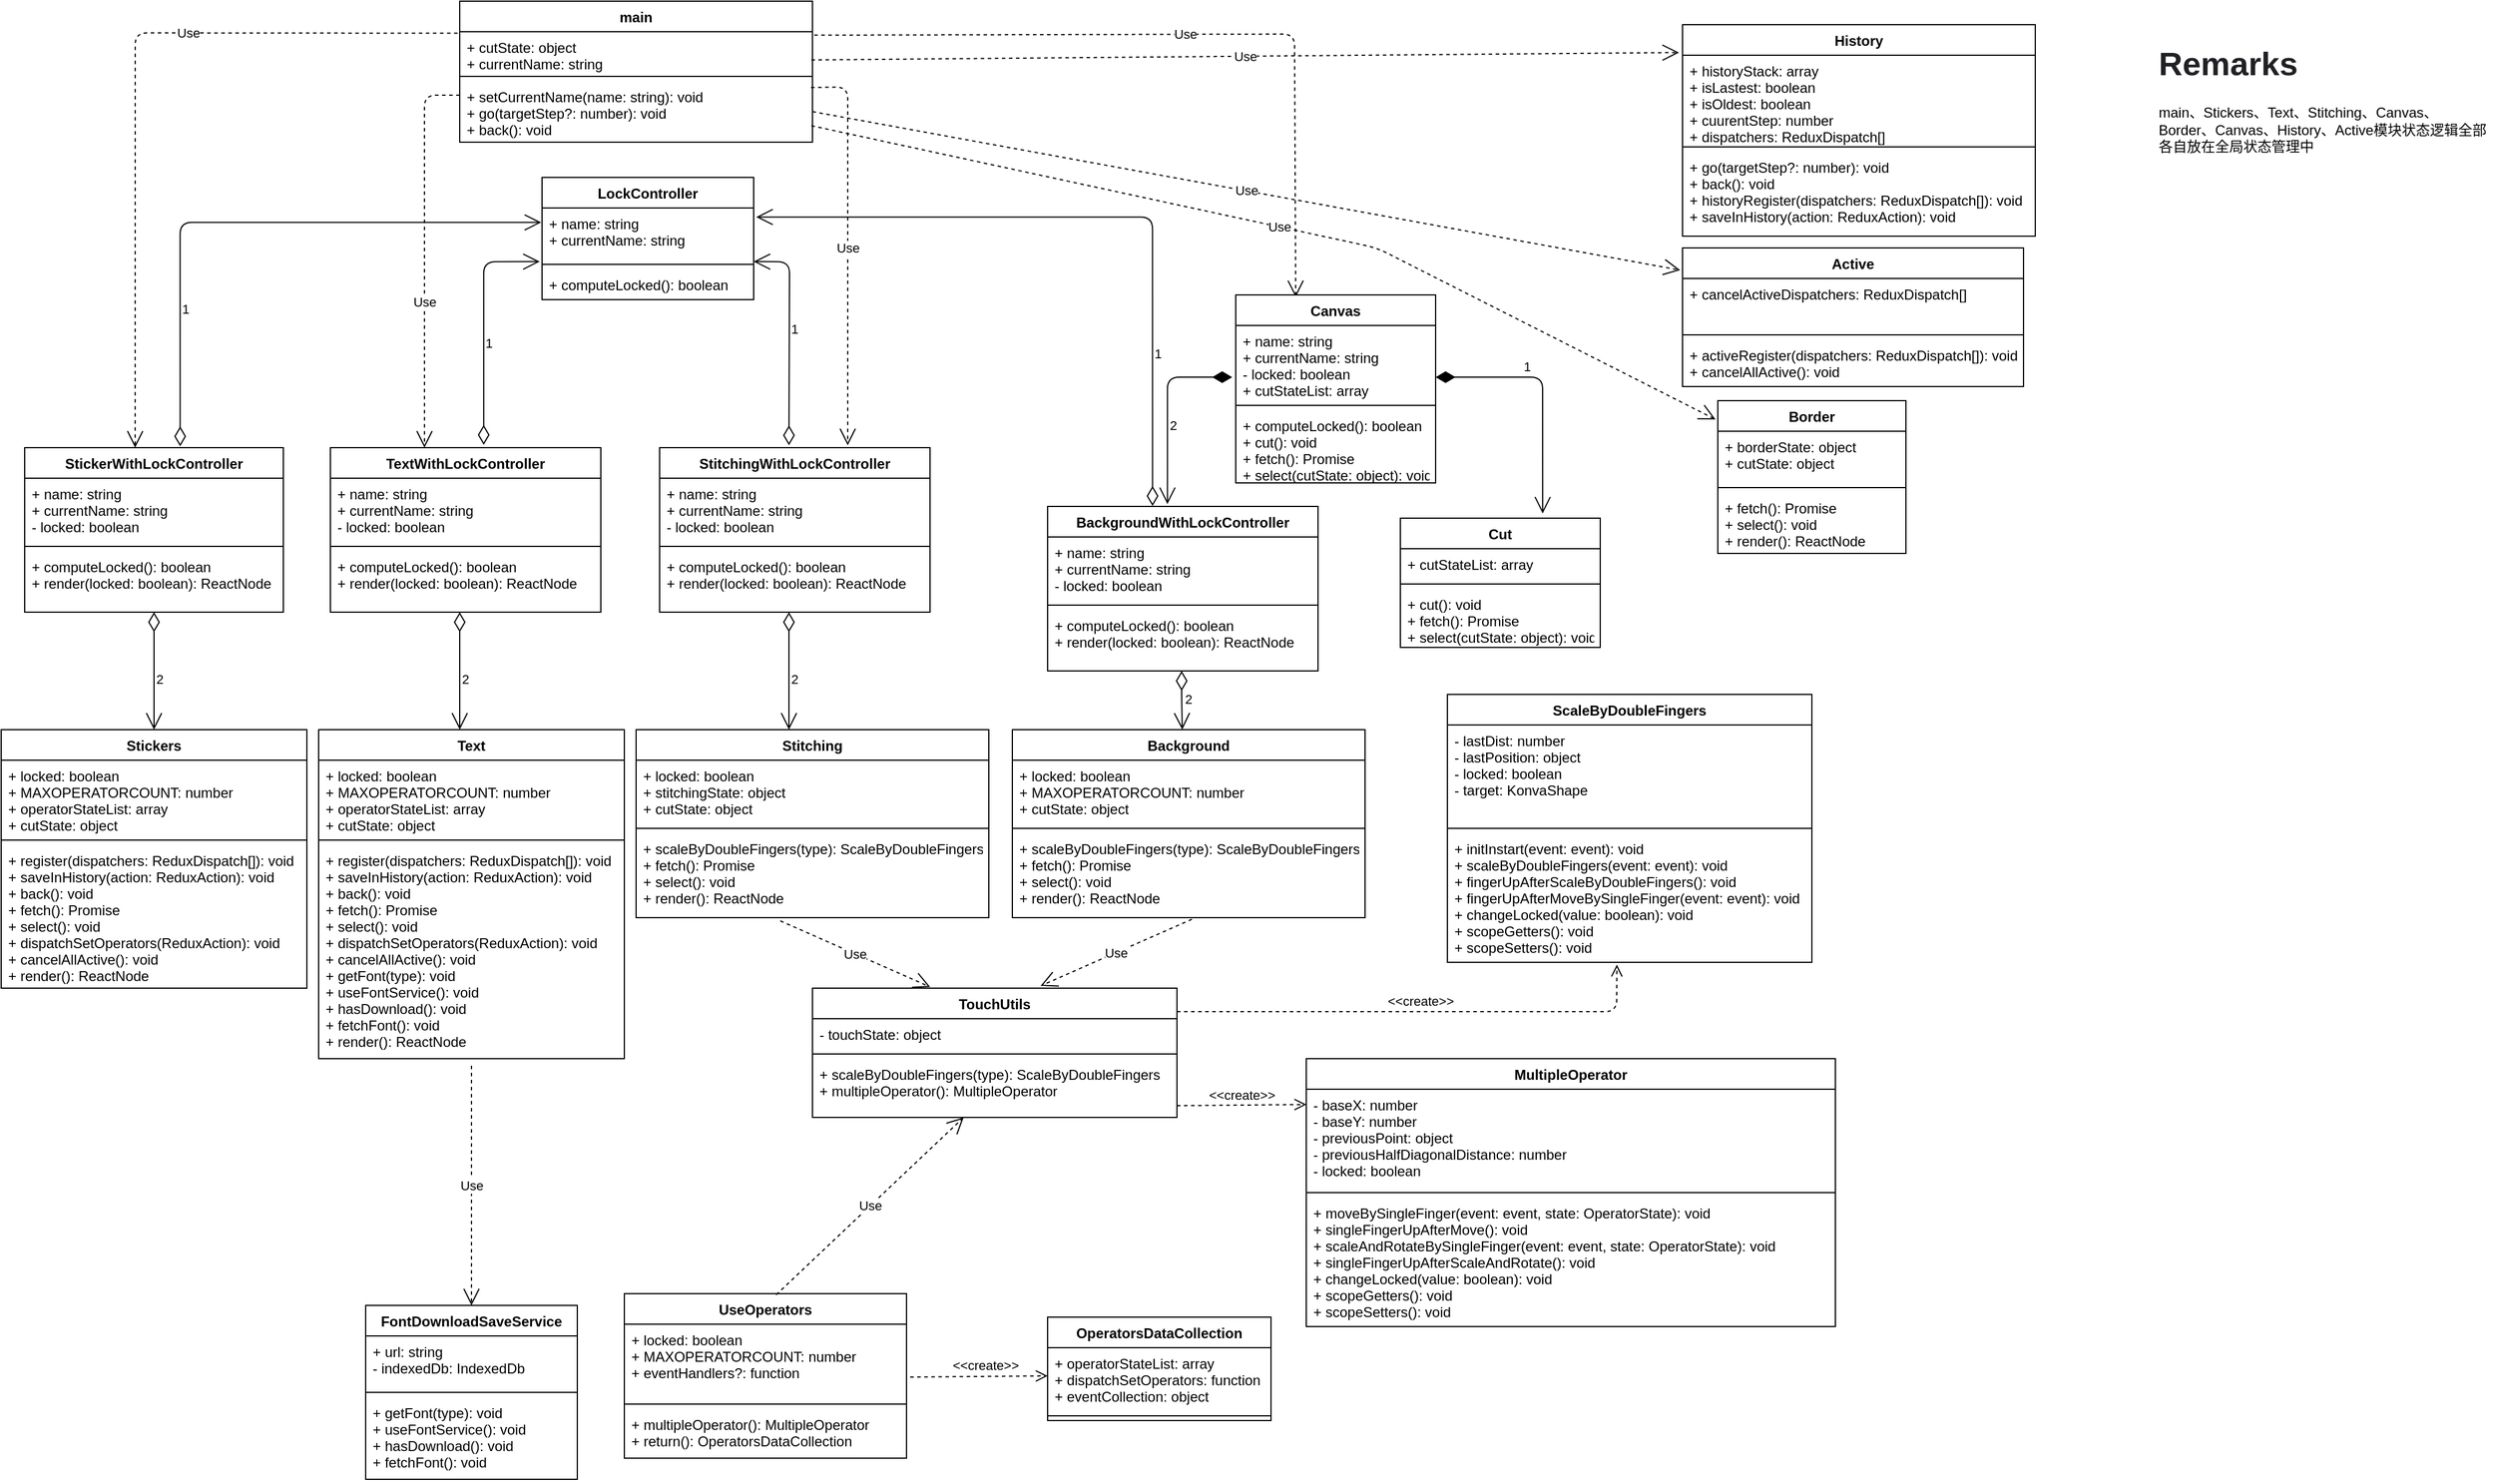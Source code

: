 <mxfile version="14.1.9" type="github">
  <diagram id="Kc0hXbTr7_shb67GCq1H" name="Page-1">
    <mxGraphModel dx="946" dy="550" grid="1" gridSize="10" guides="1" tooltips="1" connect="1" arrows="1" fold="1" page="1" pageScale="1" pageWidth="2336" pageHeight="1654" math="0" shadow="0">
      <root>
        <mxCell id="0" />
        <mxCell id="1" parent="0" />
        <mxCell id="XJynNoSZ5Bt4vOOcnk1o-1" value="main" style="swimlane;fontStyle=1;align=center;verticalAlign=top;childLayout=stackLayout;horizontal=1;startSize=26;horizontalStack=0;resizeParent=1;resizeParentMax=0;resizeLast=0;collapsible=1;marginBottom=0;" parent="1" vertex="1">
          <mxGeometry x="470" y="10" width="300" height="120" as="geometry" />
        </mxCell>
        <mxCell id="XJynNoSZ5Bt4vOOcnk1o-2" value="+ cutState: object&#xa;+ currentName: string" style="text;strokeColor=none;fillColor=none;align=left;verticalAlign=top;spacingLeft=4;spacingRight=4;overflow=hidden;rotatable=0;points=[[0,0.5],[1,0.5]];portConstraint=eastwest;" parent="XJynNoSZ5Bt4vOOcnk1o-1" vertex="1">
          <mxGeometry y="26" width="300" height="34" as="geometry" />
        </mxCell>
        <mxCell id="XJynNoSZ5Bt4vOOcnk1o-3" value="" style="line;strokeWidth=1;fillColor=none;align=left;verticalAlign=middle;spacingTop=-1;spacingLeft=3;spacingRight=3;rotatable=0;labelPosition=right;points=[];portConstraint=eastwest;" parent="XJynNoSZ5Bt4vOOcnk1o-1" vertex="1">
          <mxGeometry y="60" width="300" height="8" as="geometry" />
        </mxCell>
        <mxCell id="XJynNoSZ5Bt4vOOcnk1o-4" value="+ setCurrentName(name: string): void&#xa;+ go(targetStep?: number): void&#xa;+ back(): void" style="text;strokeColor=none;fillColor=none;align=left;verticalAlign=top;spacingLeft=4;spacingRight=4;overflow=hidden;rotatable=0;points=[[0,0.5],[1,0.5]];portConstraint=eastwest;" parent="XJynNoSZ5Bt4vOOcnk1o-1" vertex="1">
          <mxGeometry y="68" width="300" height="52" as="geometry" />
        </mxCell>
        <mxCell id="XJynNoSZ5Bt4vOOcnk1o-5" value="Use" style="endArrow=open;endSize=12;dashed=1;html=1;exitX=-0.006;exitY=0.038;exitDx=0;exitDy=0;exitPerimeter=0;entryX=0.427;entryY=0;entryDx=0;entryDy=0;entryPerimeter=0;" parent="1" source="XJynNoSZ5Bt4vOOcnk1o-2" target="XJynNoSZ5Bt4vOOcnk1o-6" edge="1">
          <mxGeometry x="-0.27" width="160" relative="1" as="geometry">
            <mxPoint x="560" y="426" as="sourcePoint" />
            <mxPoint x="220" y="388" as="targetPoint" />
            <Array as="points">
              <mxPoint x="194" y="37" />
            </Array>
            <mxPoint as="offset" />
          </mxGeometry>
        </mxCell>
        <mxCell id="XJynNoSZ5Bt4vOOcnk1o-6" value="StickerWithLockController" style="swimlane;fontStyle=1;align=center;verticalAlign=top;childLayout=stackLayout;horizontal=1;startSize=26;horizontalStack=0;resizeParent=1;resizeParentMax=0;resizeLast=0;collapsible=1;marginBottom=0;" parent="1" vertex="1">
          <mxGeometry x="100" y="390" width="220" height="140" as="geometry" />
        </mxCell>
        <mxCell id="XJynNoSZ5Bt4vOOcnk1o-7" value="+ name: string&#xa;+ currentName: string&#xa;- locked: boolean" style="text;strokeColor=none;fillColor=none;align=left;verticalAlign=top;spacingLeft=4;spacingRight=4;overflow=hidden;rotatable=0;points=[[0,0.5],[1,0.5]];portConstraint=eastwest;" parent="XJynNoSZ5Bt4vOOcnk1o-6" vertex="1">
          <mxGeometry y="26" width="220" height="54" as="geometry" />
        </mxCell>
        <mxCell id="XJynNoSZ5Bt4vOOcnk1o-8" value="" style="line;strokeWidth=1;fillColor=none;align=left;verticalAlign=middle;spacingTop=-1;spacingLeft=3;spacingRight=3;rotatable=0;labelPosition=right;points=[];portConstraint=eastwest;" parent="XJynNoSZ5Bt4vOOcnk1o-6" vertex="1">
          <mxGeometry y="80" width="220" height="8" as="geometry" />
        </mxCell>
        <mxCell id="XJynNoSZ5Bt4vOOcnk1o-9" value="+ computeLocked(): boolean&#xa;+ render(locked: boolean): ReactNode" style="text;strokeColor=none;fillColor=none;align=left;verticalAlign=top;spacingLeft=4;spacingRight=4;overflow=hidden;rotatable=0;points=[[0,0.5],[1,0.5]];portConstraint=eastwest;" parent="XJynNoSZ5Bt4vOOcnk1o-6" vertex="1">
          <mxGeometry y="88" width="220" height="52" as="geometry" />
        </mxCell>
        <mxCell id="XJynNoSZ5Bt4vOOcnk1o-10" value="LockController" style="swimlane;fontStyle=1;align=center;verticalAlign=top;childLayout=stackLayout;horizontal=1;startSize=26;horizontalStack=0;resizeParent=1;resizeParentMax=0;resizeLast=0;collapsible=1;marginBottom=0;" parent="1" vertex="1">
          <mxGeometry x="540" y="160" width="180" height="104" as="geometry" />
        </mxCell>
        <mxCell id="XJynNoSZ5Bt4vOOcnk1o-11" value="+ name: string&#xa;+ currentName: string" style="text;strokeColor=none;fillColor=none;align=left;verticalAlign=top;spacingLeft=4;spacingRight=4;overflow=hidden;rotatable=0;points=[[0,0.5],[1,0.5]];portConstraint=eastwest;" parent="XJynNoSZ5Bt4vOOcnk1o-10" vertex="1">
          <mxGeometry y="26" width="180" height="44" as="geometry" />
        </mxCell>
        <mxCell id="XJynNoSZ5Bt4vOOcnk1o-12" value="" style="line;strokeWidth=1;fillColor=none;align=left;verticalAlign=middle;spacingTop=-1;spacingLeft=3;spacingRight=3;rotatable=0;labelPosition=right;points=[];portConstraint=eastwest;" parent="XJynNoSZ5Bt4vOOcnk1o-10" vertex="1">
          <mxGeometry y="70" width="180" height="8" as="geometry" />
        </mxCell>
        <mxCell id="XJynNoSZ5Bt4vOOcnk1o-13" value="+ computeLocked(): boolean" style="text;strokeColor=none;fillColor=none;align=left;verticalAlign=top;spacingLeft=4;spacingRight=4;overflow=hidden;rotatable=0;points=[[0,0.5],[1,0.5]];portConstraint=eastwest;" parent="XJynNoSZ5Bt4vOOcnk1o-10" vertex="1">
          <mxGeometry y="78" width="180" height="26" as="geometry" />
        </mxCell>
        <mxCell id="XJynNoSZ5Bt4vOOcnk1o-14" value="TextWithLockController" style="swimlane;fontStyle=1;align=center;verticalAlign=top;childLayout=stackLayout;horizontal=1;startSize=26;horizontalStack=0;resizeParent=1;resizeParentMax=0;resizeLast=0;collapsible=1;marginBottom=0;" parent="1" vertex="1">
          <mxGeometry x="360" y="390" width="230" height="140" as="geometry" />
        </mxCell>
        <mxCell id="XJynNoSZ5Bt4vOOcnk1o-15" value="+ name: string&#xa;+ currentName: string&#xa;- locked: boolean" style="text;strokeColor=none;fillColor=none;align=left;verticalAlign=top;spacingLeft=4;spacingRight=4;overflow=hidden;rotatable=0;points=[[0,0.5],[1,0.5]];portConstraint=eastwest;" parent="XJynNoSZ5Bt4vOOcnk1o-14" vertex="1">
          <mxGeometry y="26" width="230" height="54" as="geometry" />
        </mxCell>
        <mxCell id="XJynNoSZ5Bt4vOOcnk1o-16" value="" style="line;strokeWidth=1;fillColor=none;align=left;verticalAlign=middle;spacingTop=-1;spacingLeft=3;spacingRight=3;rotatable=0;labelPosition=right;points=[];portConstraint=eastwest;" parent="XJynNoSZ5Bt4vOOcnk1o-14" vertex="1">
          <mxGeometry y="80" width="230" height="8" as="geometry" />
        </mxCell>
        <mxCell id="XJynNoSZ5Bt4vOOcnk1o-17" value="+ computeLocked(): boolean&#xa;+ render(locked: boolean): ReactNode" style="text;strokeColor=none;fillColor=none;align=left;verticalAlign=top;spacingLeft=4;spacingRight=4;overflow=hidden;rotatable=0;points=[[0,0.5],[1,0.5]];portConstraint=eastwest;" parent="XJynNoSZ5Bt4vOOcnk1o-14" vertex="1">
          <mxGeometry y="88" width="230" height="52" as="geometry" />
        </mxCell>
        <mxCell id="XJynNoSZ5Bt4vOOcnk1o-18" value="Use" style="endArrow=open;endSize=12;dashed=1;html=1;entryX=0.348;entryY=0;entryDx=0;entryDy=0;entryPerimeter=0;" parent="1" target="XJynNoSZ5Bt4vOOcnk1o-14" edge="1">
          <mxGeometry x="0.249" width="160" relative="1" as="geometry">
            <mxPoint x="470" y="90" as="sourcePoint" />
            <mxPoint x="640" y="280" as="targetPoint" />
            <Array as="points">
              <mxPoint x="440" y="90" />
            </Array>
            <mxPoint as="offset" />
          </mxGeometry>
        </mxCell>
        <mxCell id="XJynNoSZ5Bt4vOOcnk1o-19" value="StitchingWithLockController" style="swimlane;fontStyle=1;align=center;verticalAlign=top;childLayout=stackLayout;horizontal=1;startSize=26;horizontalStack=0;resizeParent=1;resizeParentMax=0;resizeLast=0;collapsible=1;marginBottom=0;" parent="1" vertex="1">
          <mxGeometry x="640" y="390" width="230" height="140" as="geometry" />
        </mxCell>
        <mxCell id="XJynNoSZ5Bt4vOOcnk1o-20" value="+ name: string&#xa;+ currentName: string&#xa;- locked: boolean" style="text;strokeColor=none;fillColor=none;align=left;verticalAlign=top;spacingLeft=4;spacingRight=4;overflow=hidden;rotatable=0;points=[[0,0.5],[1,0.5]];portConstraint=eastwest;" parent="XJynNoSZ5Bt4vOOcnk1o-19" vertex="1">
          <mxGeometry y="26" width="230" height="54" as="geometry" />
        </mxCell>
        <mxCell id="XJynNoSZ5Bt4vOOcnk1o-21" value="" style="line;strokeWidth=1;fillColor=none;align=left;verticalAlign=middle;spacingTop=-1;spacingLeft=3;spacingRight=3;rotatable=0;labelPosition=right;points=[];portConstraint=eastwest;" parent="XJynNoSZ5Bt4vOOcnk1o-19" vertex="1">
          <mxGeometry y="80" width="230" height="8" as="geometry" />
        </mxCell>
        <mxCell id="XJynNoSZ5Bt4vOOcnk1o-22" value="+ computeLocked(): boolean&#xa;+ render(locked: boolean): ReactNode" style="text;strokeColor=none;fillColor=none;align=left;verticalAlign=top;spacingLeft=4;spacingRight=4;overflow=hidden;rotatable=0;points=[[0,0.5],[1,0.5]];portConstraint=eastwest;" parent="XJynNoSZ5Bt4vOOcnk1o-19" vertex="1">
          <mxGeometry y="88" width="230" height="52" as="geometry" />
        </mxCell>
        <mxCell id="XJynNoSZ5Bt4vOOcnk1o-23" value="BackgroundWithLockController" style="swimlane;fontStyle=1;align=center;verticalAlign=top;childLayout=stackLayout;horizontal=1;startSize=26;horizontalStack=0;resizeParent=1;resizeParentMax=0;resizeLast=0;collapsible=1;marginBottom=0;" parent="1" vertex="1">
          <mxGeometry x="970" y="440" width="230" height="140" as="geometry" />
        </mxCell>
        <mxCell id="XJynNoSZ5Bt4vOOcnk1o-24" value="+ name: string&#xa;+ currentName: string&#xa;- locked: boolean" style="text;strokeColor=none;fillColor=none;align=left;verticalAlign=top;spacingLeft=4;spacingRight=4;overflow=hidden;rotatable=0;points=[[0,0.5],[1,0.5]];portConstraint=eastwest;" parent="XJynNoSZ5Bt4vOOcnk1o-23" vertex="1">
          <mxGeometry y="26" width="230" height="54" as="geometry" />
        </mxCell>
        <mxCell id="XJynNoSZ5Bt4vOOcnk1o-25" value="" style="line;strokeWidth=1;fillColor=none;align=left;verticalAlign=middle;spacingTop=-1;spacingLeft=3;spacingRight=3;rotatable=0;labelPosition=right;points=[];portConstraint=eastwest;" parent="XJynNoSZ5Bt4vOOcnk1o-23" vertex="1">
          <mxGeometry y="80" width="230" height="8" as="geometry" />
        </mxCell>
        <mxCell id="XJynNoSZ5Bt4vOOcnk1o-26" value="+ computeLocked(): boolean&#xa;+ render(locked: boolean): ReactNode" style="text;strokeColor=none;fillColor=none;align=left;verticalAlign=top;spacingLeft=4;spacingRight=4;overflow=hidden;rotatable=0;points=[[0,0.5],[1,0.5]];portConstraint=eastwest;" parent="XJynNoSZ5Bt4vOOcnk1o-23" vertex="1">
          <mxGeometry y="88" width="230" height="52" as="geometry" />
        </mxCell>
        <mxCell id="XJynNoSZ5Bt4vOOcnk1o-27" value="Use" style="endArrow=open;endSize=12;dashed=1;html=1;exitX=0.996;exitY=0.105;exitDx=0;exitDy=0;exitPerimeter=0;" parent="1" source="XJynNoSZ5Bt4vOOcnk1o-4" edge="1">
          <mxGeometry width="160" relative="1" as="geometry">
            <mxPoint x="690" y="330" as="sourcePoint" />
            <mxPoint x="800" y="388" as="targetPoint" />
            <Array as="points">
              <mxPoint x="800" y="83" />
            </Array>
          </mxGeometry>
        </mxCell>
        <mxCell id="XJynNoSZ5Bt4vOOcnk1o-28" value="Use" style="endArrow=open;endSize=12;dashed=1;html=1;entryX=0.3;entryY=0.012;entryDx=0;entryDy=0;exitX=1.005;exitY=0.086;exitDx=0;exitDy=0;exitPerimeter=0;entryPerimeter=0;" parent="1" source="XJynNoSZ5Bt4vOOcnk1o-2" target="_DWbDDvkLuhioSHHErPw-2" edge="1">
          <mxGeometry width="160" relative="1" as="geometry">
            <mxPoint x="770" y="280" as="sourcePoint" />
            <mxPoint x="930" y="280" as="targetPoint" />
            <Array as="points">
              <mxPoint x="1180" y="38" />
            </Array>
          </mxGeometry>
        </mxCell>
        <mxCell id="XJynNoSZ5Bt4vOOcnk1o-29" value="Stickers" style="swimlane;fontStyle=1;align=center;verticalAlign=top;childLayout=stackLayout;horizontal=1;startSize=26;horizontalStack=0;resizeParent=1;resizeParentMax=0;resizeLast=0;collapsible=1;marginBottom=0;" parent="1" vertex="1">
          <mxGeometry x="80" y="630" width="260" height="220" as="geometry" />
        </mxCell>
        <mxCell id="XJynNoSZ5Bt4vOOcnk1o-30" value="+ locked: boolean&#xa;+ MAXOPERATORCOUNT: number&#xa;+ operatorStateList: array&#xa;+ cutState: object" style="text;strokeColor=none;fillColor=none;align=left;verticalAlign=top;spacingLeft=4;spacingRight=4;overflow=hidden;rotatable=0;points=[[0,0.5],[1,0.5]];portConstraint=eastwest;" parent="XJynNoSZ5Bt4vOOcnk1o-29" vertex="1">
          <mxGeometry y="26" width="260" height="64" as="geometry" />
        </mxCell>
        <mxCell id="XJynNoSZ5Bt4vOOcnk1o-31" value="" style="line;strokeWidth=1;fillColor=none;align=left;verticalAlign=middle;spacingTop=-1;spacingLeft=3;spacingRight=3;rotatable=0;labelPosition=right;points=[];portConstraint=eastwest;" parent="XJynNoSZ5Bt4vOOcnk1o-29" vertex="1">
          <mxGeometry y="90" width="260" height="8" as="geometry" />
        </mxCell>
        <mxCell id="XJynNoSZ5Bt4vOOcnk1o-32" value="+ register(dispatchers: ReduxDispatch[]): void&#xa;+ saveInHistory(action: ReduxAction): void &#xa;+ back(): void&#xa;+ fetch(): Promise&#xa;+ select(): void&#xa;+ dispatchSetOperators(ReduxAction): void&#xa;+ cancelAllActive(): void&#xa;+ render(): ReactNode" style="text;strokeColor=none;fillColor=none;align=left;verticalAlign=top;spacingLeft=4;spacingRight=4;overflow=hidden;rotatable=0;points=[[0,0.5],[1,0.5]];portConstraint=eastwest;" parent="XJynNoSZ5Bt4vOOcnk1o-29" vertex="1">
          <mxGeometry y="98" width="260" height="122" as="geometry" />
        </mxCell>
        <mxCell id="XJynNoSZ5Bt4vOOcnk1o-33" value="Text" style="swimlane;fontStyle=1;align=center;verticalAlign=top;childLayout=stackLayout;horizontal=1;startSize=26;horizontalStack=0;resizeParent=1;resizeParentMax=0;resizeLast=0;collapsible=1;marginBottom=0;" parent="1" vertex="1">
          <mxGeometry x="350" y="630" width="260" height="280" as="geometry" />
        </mxCell>
        <mxCell id="XJynNoSZ5Bt4vOOcnk1o-34" value="+ locked: boolean&#xa;+ MAXOPERATORCOUNT: number&#xa;+ operatorStateList: array&#xa;+ cutState: object" style="text;strokeColor=none;fillColor=none;align=left;verticalAlign=top;spacingLeft=4;spacingRight=4;overflow=hidden;rotatable=0;points=[[0,0.5],[1,0.5]];portConstraint=eastwest;" parent="XJynNoSZ5Bt4vOOcnk1o-33" vertex="1">
          <mxGeometry y="26" width="260" height="64" as="geometry" />
        </mxCell>
        <mxCell id="XJynNoSZ5Bt4vOOcnk1o-35" value="" style="line;strokeWidth=1;fillColor=none;align=left;verticalAlign=middle;spacingTop=-1;spacingLeft=3;spacingRight=3;rotatable=0;labelPosition=right;points=[];portConstraint=eastwest;" parent="XJynNoSZ5Bt4vOOcnk1o-33" vertex="1">
          <mxGeometry y="90" width="260" height="8" as="geometry" />
        </mxCell>
        <mxCell id="XJynNoSZ5Bt4vOOcnk1o-36" value="+ register(dispatchers: ReduxDispatch[]): void&#xa;+ saveInHistory(action: ReduxAction): void&#xa;+ back(): void&#xa;+ fetch(): Promise&#xa;+ select(): void&#xa;+ dispatchSetOperators(ReduxAction): void&#xa;+ cancelAllActive(): void&#xa;+ getFont(type): void&#xa;+ useFontService(): void&#xa;+ hasDownload(): void&#xa;+ fetchFont(): void&#xa;+ render(): ReactNode" style="text;strokeColor=none;fillColor=none;align=left;verticalAlign=top;spacingLeft=4;spacingRight=4;overflow=hidden;rotatable=0;points=[[0,0.5],[1,0.5]];portConstraint=eastwest;" parent="XJynNoSZ5Bt4vOOcnk1o-33" vertex="1">
          <mxGeometry y="98" width="260" height="182" as="geometry" />
        </mxCell>
        <mxCell id="XJynNoSZ5Bt4vOOcnk1o-37" value="Stitching" style="swimlane;fontStyle=1;align=center;verticalAlign=top;childLayout=stackLayout;horizontal=1;startSize=26;horizontalStack=0;resizeParent=1;resizeParentMax=0;resizeLast=0;collapsible=1;marginBottom=0;" parent="1" vertex="1">
          <mxGeometry x="620" y="630" width="300" height="160" as="geometry" />
        </mxCell>
        <mxCell id="XJynNoSZ5Bt4vOOcnk1o-38" value="+ locked: boolean&#xa;+ stitchingState: object &#xa;+ cutState: object" style="text;strokeColor=none;fillColor=none;align=left;verticalAlign=top;spacingLeft=4;spacingRight=4;overflow=hidden;rotatable=0;points=[[0,0.5],[1,0.5]];portConstraint=eastwest;" parent="XJynNoSZ5Bt4vOOcnk1o-37" vertex="1">
          <mxGeometry y="26" width="300" height="54" as="geometry" />
        </mxCell>
        <mxCell id="XJynNoSZ5Bt4vOOcnk1o-39" value="" style="line;strokeWidth=1;fillColor=none;align=left;verticalAlign=middle;spacingTop=-1;spacingLeft=3;spacingRight=3;rotatable=0;labelPosition=right;points=[];portConstraint=eastwest;" parent="XJynNoSZ5Bt4vOOcnk1o-37" vertex="1">
          <mxGeometry y="80" width="300" height="8" as="geometry" />
        </mxCell>
        <mxCell id="XJynNoSZ5Bt4vOOcnk1o-40" value="+ scaleByDoubleFingers(type): ScaleByDoubleFingers&#xa;+ fetch(): Promise&#xa;+ select(): void&#xa;+ render(): ReactNode" style="text;strokeColor=none;fillColor=none;align=left;verticalAlign=top;spacingLeft=4;spacingRight=4;overflow=hidden;rotatable=0;points=[[0,0.5],[1,0.5]];portConstraint=eastwest;" parent="XJynNoSZ5Bt4vOOcnk1o-37" vertex="1">
          <mxGeometry y="88" width="300" height="72" as="geometry" />
        </mxCell>
        <mxCell id="XJynNoSZ5Bt4vOOcnk1o-41" value="Background" style="swimlane;fontStyle=1;align=center;verticalAlign=top;childLayout=stackLayout;horizontal=1;startSize=26;horizontalStack=0;resizeParent=1;resizeParentMax=0;resizeLast=0;collapsible=1;marginBottom=0;" parent="1" vertex="1">
          <mxGeometry x="940" y="630" width="300" height="160" as="geometry" />
        </mxCell>
        <mxCell id="XJynNoSZ5Bt4vOOcnk1o-42" value="+ locked: boolean&#xa;+ MAXOPERATORCOUNT: number&#xa;+ cutState: object" style="text;strokeColor=none;fillColor=none;align=left;verticalAlign=top;spacingLeft=4;spacingRight=4;overflow=hidden;rotatable=0;points=[[0,0.5],[1,0.5]];portConstraint=eastwest;" parent="XJynNoSZ5Bt4vOOcnk1o-41" vertex="1">
          <mxGeometry y="26" width="300" height="54" as="geometry" />
        </mxCell>
        <mxCell id="XJynNoSZ5Bt4vOOcnk1o-43" value="" style="line;strokeWidth=1;fillColor=none;align=left;verticalAlign=middle;spacingTop=-1;spacingLeft=3;spacingRight=3;rotatable=0;labelPosition=right;points=[];portConstraint=eastwest;" parent="XJynNoSZ5Bt4vOOcnk1o-41" vertex="1">
          <mxGeometry y="80" width="300" height="8" as="geometry" />
        </mxCell>
        <mxCell id="XJynNoSZ5Bt4vOOcnk1o-44" value="+ scaleByDoubleFingers(type): ScaleByDoubleFingers&#xa;+ fetch(): Promise&#xa;+ select(): void&#xa;+ render(): ReactNode" style="text;strokeColor=none;fillColor=none;align=left;verticalAlign=top;spacingLeft=4;spacingRight=4;overflow=hidden;rotatable=0;points=[[0,0.5],[1,0.5]];portConstraint=eastwest;" parent="XJynNoSZ5Bt4vOOcnk1o-41" vertex="1">
          <mxGeometry y="88" width="300" height="72" as="geometry" />
        </mxCell>
        <mxCell id="XJynNoSZ5Bt4vOOcnk1o-45" value="UseOperators" style="swimlane;fontStyle=1;align=center;verticalAlign=top;childLayout=stackLayout;horizontal=1;startSize=26;horizontalStack=0;resizeParent=1;resizeParentMax=0;resizeLast=0;collapsible=1;marginBottom=0;fontColor=#000000;html=0;" parent="1" vertex="1">
          <mxGeometry x="610" y="1110" width="240" height="140" as="geometry" />
        </mxCell>
        <mxCell id="XJynNoSZ5Bt4vOOcnk1o-46" value="+ locked: boolean&#xa;+ MAXOPERATORCOUNT: number&#xa;+ eventHandlers?: function" style="text;strokeColor=none;fillColor=none;align=left;verticalAlign=top;spacingLeft=4;spacingRight=4;overflow=hidden;rotatable=0;points=[[0,0.5],[1,0.5]];portConstraint=eastwest;" parent="XJynNoSZ5Bt4vOOcnk1o-45" vertex="1">
          <mxGeometry y="26" width="240" height="64" as="geometry" />
        </mxCell>
        <mxCell id="XJynNoSZ5Bt4vOOcnk1o-47" value="" style="line;strokeWidth=1;fillColor=none;align=left;verticalAlign=middle;spacingTop=-1;spacingLeft=3;spacingRight=3;rotatable=0;labelPosition=right;points=[];portConstraint=eastwest;" parent="XJynNoSZ5Bt4vOOcnk1o-45" vertex="1">
          <mxGeometry y="90" width="240" height="8" as="geometry" />
        </mxCell>
        <mxCell id="XJynNoSZ5Bt4vOOcnk1o-48" value="+ multipleOperator(): MultipleOperator&#xa;+ return(): OperatorsDataCollection" style="text;strokeColor=none;fillColor=none;align=left;verticalAlign=top;spacingLeft=4;spacingRight=4;overflow=hidden;rotatable=0;points=[[0,0.5],[1,0.5]];portConstraint=eastwest;" parent="XJynNoSZ5Bt4vOOcnk1o-45" vertex="1">
          <mxGeometry y="98" width="240" height="42" as="geometry" />
        </mxCell>
        <mxCell id="XJynNoSZ5Bt4vOOcnk1o-49" value="1" style="endArrow=open;html=1;endSize=12;startArrow=diamondThin;startSize=14;startFill=0;edgeStyle=orthogonalEdgeStyle;align=left;verticalAlign=bottom;fontColor=#000000;entryX=-0.004;entryY=0.279;entryDx=0;entryDy=0;entryPerimeter=0;exitX=0.601;exitY=-0.008;exitDx=0;exitDy=0;exitPerimeter=0;" parent="1" source="XJynNoSZ5Bt4vOOcnk1o-6" target="XJynNoSZ5Bt4vOOcnk1o-11" edge="1">
          <mxGeometry x="-0.566" relative="1" as="geometry">
            <mxPoint x="260" y="380" as="sourcePoint" />
            <mxPoint x="660" y="440" as="targetPoint" />
            <Array as="points">
              <mxPoint x="232" y="198" />
            </Array>
            <mxPoint as="offset" />
          </mxGeometry>
        </mxCell>
        <mxCell id="XJynNoSZ5Bt4vOOcnk1o-50" value="2" style="endArrow=open;html=1;endSize=12;startArrow=diamondThin;startSize=14;startFill=0;edgeStyle=orthogonalEdgeStyle;align=left;verticalAlign=bottom;fontColor=#000000;exitX=0.5;exitY=1;exitDx=0;exitDy=0;exitPerimeter=0;" parent="1" source="XJynNoSZ5Bt4vOOcnk1o-9" edge="1">
          <mxGeometry x="0.322" relative="1" as="geometry">
            <mxPoint x="210" y="540" as="sourcePoint" />
            <mxPoint x="210" y="630" as="targetPoint" />
            <Array as="points" />
            <mxPoint as="offset" />
          </mxGeometry>
        </mxCell>
        <mxCell id="XJynNoSZ5Bt4vOOcnk1o-51" value="2" style="endArrow=open;html=1;endSize=12;startArrow=diamondThin;startSize=14;startFill=0;edgeStyle=orthogonalEdgeStyle;align=left;verticalAlign=bottom;fontColor=#000000;exitX=0.5;exitY=1;exitDx=0;exitDy=0;exitPerimeter=0;" parent="1" edge="1">
          <mxGeometry x="0.322" relative="1" as="geometry">
            <mxPoint x="470" y="530" as="sourcePoint" />
            <mxPoint x="470.0" y="630" as="targetPoint" />
            <Array as="points" />
            <mxPoint as="offset" />
          </mxGeometry>
        </mxCell>
        <mxCell id="XJynNoSZ5Bt4vOOcnk1o-52" value="2" style="endArrow=open;html=1;endSize=12;startArrow=diamondThin;startSize=14;startFill=0;edgeStyle=orthogonalEdgeStyle;align=left;verticalAlign=bottom;fontColor=#000000;exitX=0.5;exitY=1;exitDx=0;exitDy=0;exitPerimeter=0;" parent="1" edge="1">
          <mxGeometry x="0.322" relative="1" as="geometry">
            <mxPoint x="750" y="530" as="sourcePoint" />
            <mxPoint x="750.0" y="630" as="targetPoint" />
            <Array as="points" />
            <mxPoint as="offset" />
          </mxGeometry>
        </mxCell>
        <mxCell id="XJynNoSZ5Bt4vOOcnk1o-53" value="2" style="endArrow=open;html=1;endSize=12;startArrow=diamondThin;startSize=14;startFill=0;edgeStyle=orthogonalEdgeStyle;align=left;verticalAlign=bottom;fontColor=#000000;" parent="1" edge="1">
          <mxGeometry x="0.322" relative="1" as="geometry">
            <mxPoint x="1084" y="580" as="sourcePoint" />
            <mxPoint x="1084.5" y="630" as="targetPoint" />
            <Array as="points">
              <mxPoint x="1084" y="600" />
              <mxPoint x="1084" y="600" />
            </Array>
            <mxPoint as="offset" />
          </mxGeometry>
        </mxCell>
        <mxCell id="XJynNoSZ5Bt4vOOcnk1o-54" value="1" style="endArrow=open;html=1;endSize=12;startArrow=diamondThin;startSize=14;startFill=0;edgeStyle=orthogonalEdgeStyle;align=left;verticalAlign=bottom;fontColor=#000000;entryX=-0.011;entryY=1.038;entryDx=0;entryDy=0;entryPerimeter=0;exitX=0.567;exitY=-0.017;exitDx=0;exitDy=0;exitPerimeter=0;" parent="1" source="XJynNoSZ5Bt4vOOcnk1o-14" target="XJynNoSZ5Bt4vOOcnk1o-11" edge="1">
          <mxGeometry x="-0.237" relative="1" as="geometry">
            <mxPoint x="380" y="310" as="sourcePoint" />
            <mxPoint x="540" y="310" as="targetPoint" />
            <mxPoint as="offset" />
          </mxGeometry>
        </mxCell>
        <mxCell id="XJynNoSZ5Bt4vOOcnk1o-55" value="1" style="endArrow=open;html=1;endSize=12;startArrow=diamondThin;startSize=14;startFill=0;edgeStyle=orthogonalEdgeStyle;align=left;verticalAlign=bottom;fontColor=#000000;entryX=1;entryY=1.038;entryDx=0;entryDy=0;entryPerimeter=0;" parent="1" target="XJynNoSZ5Bt4vOOcnk1o-11" edge="1">
          <mxGeometry x="-0.039" relative="1" as="geometry">
            <mxPoint x="750" y="388" as="sourcePoint" />
            <mxPoint x="730" y="240" as="targetPoint" />
            <mxPoint as="offset" />
          </mxGeometry>
        </mxCell>
        <mxCell id="XJynNoSZ5Bt4vOOcnk1o-56" value="1" style="endArrow=open;html=1;endSize=12;startArrow=diamondThin;startSize=14;startFill=0;edgeStyle=orthogonalEdgeStyle;align=left;verticalAlign=bottom;fontColor=#000000;exitX=0.388;exitY=-0.003;exitDx=0;exitDy=0;exitPerimeter=0;entryX=1.012;entryY=0.176;entryDx=0;entryDy=0;entryPerimeter=0;" parent="1" source="XJynNoSZ5Bt4vOOcnk1o-23" target="XJynNoSZ5Bt4vOOcnk1o-11" edge="1">
          <mxGeometry x="-0.585" relative="1" as="geometry">
            <mxPoint x="750" y="290" as="sourcePoint" />
            <mxPoint x="910" y="290" as="targetPoint" />
            <mxPoint as="offset" />
          </mxGeometry>
        </mxCell>
        <mxCell id="XJynNoSZ5Bt4vOOcnk1o-57" value="&amp;lt;&amp;lt;create&amp;gt;&amp;gt;" style="html=1;verticalAlign=bottom;endArrow=open;dashed=1;endSize=8;fontColor=#000000;exitX=1.013;exitY=0.703;exitDx=0;exitDy=0;exitPerimeter=0;" parent="1" source="XJynNoSZ5Bt4vOOcnk1o-46" edge="1">
          <mxGeometry x="0.091" relative="1" as="geometry">
            <mxPoint x="860" y="1179.5" as="sourcePoint" />
            <mxPoint x="970" y="1180" as="targetPoint" />
            <mxPoint as="offset" />
          </mxGeometry>
        </mxCell>
        <mxCell id="XJynNoSZ5Bt4vOOcnk1o-58" value="OperatorsDataCollection" style="swimlane;fontStyle=1;align=center;verticalAlign=top;childLayout=stackLayout;horizontal=1;startSize=26;horizontalStack=0;resizeParent=1;resizeParentMax=0;resizeLast=0;collapsible=1;marginBottom=0;fontColor=#000000;html=0;" parent="1" vertex="1">
          <mxGeometry x="970" y="1130" width="190" height="88" as="geometry" />
        </mxCell>
        <mxCell id="XJynNoSZ5Bt4vOOcnk1o-59" value="+ operatorStateList: array&#xa;+ dispatchSetOperators: function&#xa;+ eventCollection: object" style="text;strokeColor=none;fillColor=none;align=left;verticalAlign=top;spacingLeft=4;spacingRight=4;overflow=hidden;rotatable=0;points=[[0,0.5],[1,0.5]];portConstraint=eastwest;" parent="XJynNoSZ5Bt4vOOcnk1o-58" vertex="1">
          <mxGeometry y="26" width="190" height="54" as="geometry" />
        </mxCell>
        <mxCell id="XJynNoSZ5Bt4vOOcnk1o-60" value="" style="line;strokeWidth=1;fillColor=none;align=left;verticalAlign=middle;spacingTop=-1;spacingLeft=3;spacingRight=3;rotatable=0;labelPosition=right;points=[];portConstraint=eastwest;" parent="XJynNoSZ5Bt4vOOcnk1o-58" vertex="1">
          <mxGeometry y="80" width="190" height="8" as="geometry" />
        </mxCell>
        <mxCell id="XJynNoSZ5Bt4vOOcnk1o-63" value="TouchUtils" style="swimlane;fontStyle=1;align=center;verticalAlign=top;childLayout=stackLayout;horizontal=1;startSize=26;horizontalStack=0;resizeParent=1;resizeParentMax=0;resizeLast=0;collapsible=1;marginBottom=0;fontColor=#000000;html=0;" parent="1" vertex="1">
          <mxGeometry x="770" y="850" width="310" height="110" as="geometry" />
        </mxCell>
        <mxCell id="XJynNoSZ5Bt4vOOcnk1o-64" value="- touchState: object" style="text;strokeColor=none;fillColor=none;align=left;verticalAlign=top;spacingLeft=4;spacingRight=4;overflow=hidden;rotatable=0;points=[[0,0.5],[1,0.5]];portConstraint=eastwest;" parent="XJynNoSZ5Bt4vOOcnk1o-63" vertex="1">
          <mxGeometry y="26" width="310" height="26" as="geometry" />
        </mxCell>
        <mxCell id="XJynNoSZ5Bt4vOOcnk1o-65" value="" style="line;strokeWidth=1;fillColor=none;align=left;verticalAlign=middle;spacingTop=-1;spacingLeft=3;spacingRight=3;rotatable=0;labelPosition=right;points=[];portConstraint=eastwest;" parent="XJynNoSZ5Bt4vOOcnk1o-63" vertex="1">
          <mxGeometry y="52" width="310" height="8" as="geometry" />
        </mxCell>
        <mxCell id="XJynNoSZ5Bt4vOOcnk1o-66" value="+ scaleByDoubleFingers(type): ScaleByDoubleFingers&#xa;+ multipleOperator(): MultipleOperator" style="text;strokeColor=none;fillColor=none;align=left;verticalAlign=top;spacingLeft=4;spacingRight=4;overflow=hidden;rotatable=0;points=[[0,0.5],[1,0.5]];portConstraint=eastwest;labelBorderColor=none;" parent="XJynNoSZ5Bt4vOOcnk1o-63" vertex="1">
          <mxGeometry y="60" width="310" height="50" as="geometry" />
        </mxCell>
        <mxCell id="XJynNoSZ5Bt4vOOcnk1o-67" value="&amp;lt;&amp;lt;create&amp;gt;&amp;gt;" style="html=1;verticalAlign=bottom;endArrow=open;dashed=1;endSize=8;fontColor=#000000;entryX=0.465;entryY=1.018;entryDx=0;entryDy=0;entryPerimeter=0;" parent="1" target="XJynNoSZ5Bt4vOOcnk1o-72" edge="1">
          <mxGeometry relative="1" as="geometry">
            <mxPoint x="1080" y="870" as="sourcePoint" />
            <mxPoint x="1180" y="870" as="targetPoint" />
            <Array as="points">
              <mxPoint x="1454" y="870" />
            </Array>
            <mxPoint as="offset" />
          </mxGeometry>
        </mxCell>
        <mxCell id="XJynNoSZ5Bt4vOOcnk1o-68" value="&amp;lt;&amp;lt;create&amp;gt;&amp;gt;" style="html=1;verticalAlign=bottom;endArrow=open;dashed=1;endSize=8;fontColor=#000000;entryX=0;entryY=0.155;entryDx=0;entryDy=0;entryPerimeter=0;" parent="1" target="XJynNoSZ5Bt4vOOcnk1o-74" edge="1">
          <mxGeometry relative="1" as="geometry">
            <mxPoint x="1080" y="950" as="sourcePoint" />
            <mxPoint x="1180" y="950" as="targetPoint" />
            <mxPoint as="offset" />
          </mxGeometry>
        </mxCell>
        <mxCell id="XJynNoSZ5Bt4vOOcnk1o-69" value="ScaleByDoubleFingers" style="swimlane;fontStyle=1;align=center;verticalAlign=top;childLayout=stackLayout;horizontal=1;startSize=26;horizontalStack=0;resizeParent=1;resizeParentMax=0;resizeLast=0;collapsible=1;marginBottom=0;fontColor=#000000;html=0;" parent="1" vertex="1">
          <mxGeometry x="1310" y="600" width="310" height="228" as="geometry" />
        </mxCell>
        <mxCell id="XJynNoSZ5Bt4vOOcnk1o-70" value="- lastDist: number&#xa;- lastPosition: object&#xa;- locked: boolean&#xa;- target: KonvaShape" style="text;strokeColor=none;fillColor=none;align=left;verticalAlign=top;spacingLeft=4;spacingRight=4;overflow=hidden;rotatable=0;points=[[0,0.5],[1,0.5]];portConstraint=eastwest;" parent="XJynNoSZ5Bt4vOOcnk1o-69" vertex="1">
          <mxGeometry y="26" width="310" height="84" as="geometry" />
        </mxCell>
        <mxCell id="XJynNoSZ5Bt4vOOcnk1o-71" value="" style="line;strokeWidth=1;fillColor=none;align=left;verticalAlign=middle;spacingTop=-1;spacingLeft=3;spacingRight=3;rotatable=0;labelPosition=right;points=[];portConstraint=eastwest;" parent="XJynNoSZ5Bt4vOOcnk1o-69" vertex="1">
          <mxGeometry y="110" width="310" height="8" as="geometry" />
        </mxCell>
        <mxCell id="XJynNoSZ5Bt4vOOcnk1o-72" value="+ initInstart(event: event): void&#xa;+ scaleByDoubleFingers(event: event): void&#xa;+ fingerUpAfterScaleByDoubleFingers(): void&#xa;+ fingerUpAfterMoveBySingleFinger(event: event): void&#xa;+ changeLocked(value: boolean): void&#xa;+ scopeGetters(): void&#xa;+ scopeSetters(): void" style="text;strokeColor=none;fillColor=none;align=left;verticalAlign=top;spacingLeft=4;spacingRight=4;overflow=hidden;rotatable=0;points=[[0,0.5],[1,0.5]];portConstraint=eastwest;" parent="XJynNoSZ5Bt4vOOcnk1o-69" vertex="1">
          <mxGeometry y="118" width="310" height="110" as="geometry" />
        </mxCell>
        <mxCell id="XJynNoSZ5Bt4vOOcnk1o-73" value="MultipleOperator" style="swimlane;fontStyle=1;align=center;verticalAlign=top;childLayout=stackLayout;horizontal=1;startSize=26;horizontalStack=0;resizeParent=1;resizeParentMax=0;resizeLast=0;collapsible=1;marginBottom=0;fontColor=#000000;html=0;" parent="1" vertex="1">
          <mxGeometry x="1190" y="910" width="450" height="228" as="geometry" />
        </mxCell>
        <mxCell id="XJynNoSZ5Bt4vOOcnk1o-74" value="- baseX: number&#xa;- baseY: number&#xa;- previousPoint: object&#xa;- previousHalfDiagonalDistance: number&#xa;- locked: boolean" style="text;strokeColor=none;fillColor=none;align=left;verticalAlign=top;spacingLeft=4;spacingRight=4;overflow=hidden;rotatable=0;points=[[0,0.5],[1,0.5]];portConstraint=eastwest;" parent="XJynNoSZ5Bt4vOOcnk1o-73" vertex="1">
          <mxGeometry y="26" width="450" height="84" as="geometry" />
        </mxCell>
        <mxCell id="XJynNoSZ5Bt4vOOcnk1o-75" value="" style="line;strokeWidth=1;fillColor=none;align=left;verticalAlign=middle;spacingTop=-1;spacingLeft=3;spacingRight=3;rotatable=0;labelPosition=right;points=[];portConstraint=eastwest;" parent="XJynNoSZ5Bt4vOOcnk1o-73" vertex="1">
          <mxGeometry y="110" width="450" height="8" as="geometry" />
        </mxCell>
        <mxCell id="XJynNoSZ5Bt4vOOcnk1o-76" value="+ moveBySingleFinger(event: event, state: OperatorState): void&#xa;+ singleFingerUpAfterMove(): void&#xa;+ scaleAndRotateBySingleFinger(event: event, state: OperatorState): void&#xa;+ singleFingerUpAfterScaleAndRotate(): void&#xa;+ changeLocked(value: boolean): void&#xa;+ scopeGetters(): void&#xa;+ scopeSetters(): void&#xa;" style="text;strokeColor=none;fillColor=none;align=left;verticalAlign=top;spacingLeft=4;spacingRight=4;overflow=hidden;rotatable=0;points=[[0,0.5],[1,0.5]];portConstraint=eastwest;" parent="XJynNoSZ5Bt4vOOcnk1o-73" vertex="1">
          <mxGeometry y="118" width="450" height="110" as="geometry" />
        </mxCell>
        <mxCell id="XJynNoSZ5Bt4vOOcnk1o-77" value="Use" style="endArrow=open;endSize=12;dashed=1;html=1;fontColor=#000000;exitX=0.538;exitY=0.007;exitDx=0;exitDy=0;exitPerimeter=0;" parent="1" source="XJynNoSZ5Bt4vOOcnk1o-45" target="XJynNoSZ5Bt4vOOcnk1o-66" edge="1">
          <mxGeometry width="160" relative="1" as="geometry">
            <mxPoint x="530" y="820" as="sourcePoint" />
            <mxPoint x="690" y="820" as="targetPoint" />
          </mxGeometry>
        </mxCell>
        <mxCell id="XJynNoSZ5Bt4vOOcnk1o-78" value="Use" style="endArrow=open;endSize=12;dashed=1;html=1;fontColor=#000000;entryX=0.323;entryY=-0.009;entryDx=0;entryDy=0;entryPerimeter=0;exitX=0.409;exitY=1.038;exitDx=0;exitDy=0;exitPerimeter=0;" parent="1" source="XJynNoSZ5Bt4vOOcnk1o-40" target="XJynNoSZ5Bt4vOOcnk1o-63" edge="1">
          <mxGeometry width="160" relative="1" as="geometry">
            <mxPoint x="630" y="790" as="sourcePoint" />
            <mxPoint x="790" y="790" as="targetPoint" />
          </mxGeometry>
        </mxCell>
        <mxCell id="XJynNoSZ5Bt4vOOcnk1o-79" value="Use" style="endArrow=open;endSize=12;dashed=1;html=1;fontColor=#000000;entryX=0.626;entryY=-0.018;entryDx=0;entryDy=0;entryPerimeter=0;exitX=0.509;exitY=1.019;exitDx=0;exitDy=0;exitPerimeter=0;" parent="1" source="XJynNoSZ5Bt4vOOcnk1o-44" target="XJynNoSZ5Bt4vOOcnk1o-63" edge="1">
          <mxGeometry width="160" relative="1" as="geometry">
            <mxPoint x="630" y="790" as="sourcePoint" />
            <mxPoint x="790" y="790" as="targetPoint" />
          </mxGeometry>
        </mxCell>
        <mxCell id="XJynNoSZ5Bt4vOOcnk1o-80" value="History" style="swimlane;fontStyle=1;align=center;verticalAlign=top;childLayout=stackLayout;horizontal=1;startSize=26;horizontalStack=0;resizeParent=1;resizeParentMax=0;resizeLast=0;collapsible=1;marginBottom=0;fontColor=#000000;html=0;" parent="1" vertex="1">
          <mxGeometry x="1510" y="30" width="300" height="180" as="geometry" />
        </mxCell>
        <mxCell id="XJynNoSZ5Bt4vOOcnk1o-81" value="+ historyStack: array&#xa;+ isLastest: boolean&#xa;+ isOldest: boolean&#xa;+ cuurentStep: number&#xa;+ dispatchers: ReduxDispatch[]" style="text;strokeColor=none;fillColor=none;align=left;verticalAlign=top;spacingLeft=4;spacingRight=4;overflow=hidden;rotatable=0;points=[[0,0.5],[1,0.5]];portConstraint=eastwest;" parent="XJynNoSZ5Bt4vOOcnk1o-80" vertex="1">
          <mxGeometry y="26" width="300" height="74" as="geometry" />
        </mxCell>
        <mxCell id="XJynNoSZ5Bt4vOOcnk1o-82" value="" style="line;strokeWidth=1;fillColor=none;align=left;verticalAlign=middle;spacingTop=-1;spacingLeft=3;spacingRight=3;rotatable=0;labelPosition=right;points=[];portConstraint=eastwest;" parent="XJynNoSZ5Bt4vOOcnk1o-80" vertex="1">
          <mxGeometry y="100" width="300" height="8" as="geometry" />
        </mxCell>
        <mxCell id="XJynNoSZ5Bt4vOOcnk1o-83" value="+ go(targetStep?: number): void&#xa;+ back(): void&#xa;+ historyRegister(dispatchers: ReduxDispatch[]): void&#xa;+ saveInHistory(action: ReduxAction): void" style="text;strokeColor=none;fillColor=none;align=left;verticalAlign=top;spacingLeft=4;spacingRight=4;overflow=hidden;rotatable=0;points=[[0,0.5],[1,0.5]];portConstraint=eastwest;" parent="XJynNoSZ5Bt4vOOcnk1o-80" vertex="1">
          <mxGeometry y="108" width="300" height="72" as="geometry" />
        </mxCell>
        <mxCell id="XJynNoSZ5Bt4vOOcnk1o-84" value="Use" style="endArrow=open;endSize=12;dashed=1;html=1;fontColor=#000000;exitX=0.997;exitY=0.706;exitDx=0;exitDy=0;exitPerimeter=0;entryX=-0.01;entryY=-0.031;entryDx=0;entryDy=0;entryPerimeter=0;" parent="1" source="XJynNoSZ5Bt4vOOcnk1o-2" target="XJynNoSZ5Bt4vOOcnk1o-81" edge="1">
          <mxGeometry width="160" relative="1" as="geometry">
            <mxPoint x="960" y="220" as="sourcePoint" />
            <mxPoint x="1349" y="57" as="targetPoint" />
            <Array as="points" />
          </mxGeometry>
        </mxCell>
        <mxCell id="XJynNoSZ5Bt4vOOcnk1o-85" value="Cut" style="swimlane;fontStyle=1;align=center;verticalAlign=top;childLayout=stackLayout;horizontal=1;startSize=26;horizontalStack=0;resizeParent=1;resizeParentMax=0;resizeLast=0;collapsible=1;marginBottom=0;fontColor=#000000;html=0;" parent="1" vertex="1">
          <mxGeometry x="1270" y="450" width="170" height="110" as="geometry" />
        </mxCell>
        <mxCell id="XJynNoSZ5Bt4vOOcnk1o-86" value="+ cutStateList: array" style="text;strokeColor=none;fillColor=none;align=left;verticalAlign=top;spacingLeft=4;spacingRight=4;overflow=hidden;rotatable=0;points=[[0,0.5],[1,0.5]];portConstraint=eastwest;" parent="XJynNoSZ5Bt4vOOcnk1o-85" vertex="1">
          <mxGeometry y="26" width="170" height="26" as="geometry" />
        </mxCell>
        <mxCell id="XJynNoSZ5Bt4vOOcnk1o-87" value="" style="line;strokeWidth=1;fillColor=none;align=left;verticalAlign=middle;spacingTop=-1;spacingLeft=3;spacingRight=3;rotatable=0;labelPosition=right;points=[];portConstraint=eastwest;" parent="XJynNoSZ5Bt4vOOcnk1o-85" vertex="1">
          <mxGeometry y="52" width="170" height="8" as="geometry" />
        </mxCell>
        <mxCell id="XJynNoSZ5Bt4vOOcnk1o-88" value="+ cut(): void&#xa;+ fetch(): Promise&#xa;+ select(cutState: object): void" style="text;strokeColor=none;fillColor=none;align=left;verticalAlign=top;spacingLeft=4;spacingRight=4;overflow=hidden;rotatable=0;points=[[0,0.5],[1,0.5]];portConstraint=eastwest;" parent="XJynNoSZ5Bt4vOOcnk1o-85" vertex="1">
          <mxGeometry y="60" width="170" height="50" as="geometry" />
        </mxCell>
        <mxCell id="XJynNoSZ5Bt4vOOcnk1o-90" value="Active" style="swimlane;fontStyle=1;align=center;verticalAlign=top;childLayout=stackLayout;horizontal=1;startSize=26;horizontalStack=0;resizeParent=1;resizeParentMax=0;resizeLast=0;collapsible=1;marginBottom=0;fontColor=#000000;html=0;" parent="1" vertex="1">
          <mxGeometry x="1510" y="220" width="290" height="118" as="geometry" />
        </mxCell>
        <mxCell id="XJynNoSZ5Bt4vOOcnk1o-91" value="+ cancelActiveDispatchers: ReduxDispatch[]" style="text;strokeColor=none;fillColor=none;align=left;verticalAlign=top;spacingLeft=4;spacingRight=4;overflow=hidden;rotatable=0;points=[[0,0.5],[1,0.5]];portConstraint=eastwest;" parent="XJynNoSZ5Bt4vOOcnk1o-90" vertex="1">
          <mxGeometry y="26" width="290" height="44" as="geometry" />
        </mxCell>
        <mxCell id="XJynNoSZ5Bt4vOOcnk1o-92" value="" style="line;strokeWidth=1;fillColor=none;align=left;verticalAlign=middle;spacingTop=-1;spacingLeft=3;spacingRight=3;rotatable=0;labelPosition=right;points=[];portConstraint=eastwest;" parent="XJynNoSZ5Bt4vOOcnk1o-90" vertex="1">
          <mxGeometry y="70" width="290" height="8" as="geometry" />
        </mxCell>
        <mxCell id="XJynNoSZ5Bt4vOOcnk1o-93" value="+ activeRegister(dispatchers: ReduxDispatch[]): void&#xa;+ cancelAllActive(): void" style="text;strokeColor=none;fillColor=none;align=left;verticalAlign=top;spacingLeft=4;spacingRight=4;overflow=hidden;rotatable=0;points=[[0,0.5],[1,0.5]];portConstraint=eastwest;" parent="XJynNoSZ5Bt4vOOcnk1o-90" vertex="1">
          <mxGeometry y="78" width="290" height="40" as="geometry" />
        </mxCell>
        <mxCell id="XJynNoSZ5Bt4vOOcnk1o-94" value="Use" style="endArrow=open;endSize=12;dashed=1;html=1;fontColor=#000000;exitX=1;exitY=0.5;exitDx=0;exitDy=0;entryX=-0.007;entryY=0.16;entryDx=0;entryDy=0;entryPerimeter=0;" parent="1" source="XJynNoSZ5Bt4vOOcnk1o-4" target="XJynNoSZ5Bt4vOOcnk1o-90" edge="1">
          <mxGeometry width="160" relative="1" as="geometry">
            <mxPoint x="970" y="280" as="sourcePoint" />
            <mxPoint x="1130" y="280" as="targetPoint" />
          </mxGeometry>
        </mxCell>
        <mxCell id="XJynNoSZ5Bt4vOOcnk1o-95" value="FontDownloadSaveService" style="swimlane;fontStyle=1;align=center;verticalAlign=top;childLayout=stackLayout;horizontal=1;startSize=26;horizontalStack=0;resizeParent=1;resizeParentMax=0;resizeLast=0;collapsible=1;marginBottom=0;" parent="1" vertex="1">
          <mxGeometry x="390" y="1120" width="180" height="148" as="geometry" />
        </mxCell>
        <mxCell id="XJynNoSZ5Bt4vOOcnk1o-96" value="+ url: string&#xa;- indexedDb: IndexedDb" style="text;strokeColor=none;fillColor=none;align=left;verticalAlign=top;spacingLeft=4;spacingRight=4;overflow=hidden;rotatable=0;points=[[0,0.5],[1,0.5]];portConstraint=eastwest;" parent="XJynNoSZ5Bt4vOOcnk1o-95" vertex="1">
          <mxGeometry y="26" width="180" height="44" as="geometry" />
        </mxCell>
        <mxCell id="XJynNoSZ5Bt4vOOcnk1o-97" value="" style="line;strokeWidth=1;fillColor=none;align=left;verticalAlign=middle;spacingTop=-1;spacingLeft=3;spacingRight=3;rotatable=0;labelPosition=right;points=[];portConstraint=eastwest;" parent="XJynNoSZ5Bt4vOOcnk1o-95" vertex="1">
          <mxGeometry y="70" width="180" height="8" as="geometry" />
        </mxCell>
        <mxCell id="XJynNoSZ5Bt4vOOcnk1o-98" value="+ getFont(type): void&#xa;+ useFontService(): void&#xa;+ hasDownload(): void&#xa;+ fetchFont(): void" style="text;strokeColor=none;fillColor=none;align=left;verticalAlign=top;spacingLeft=4;spacingRight=4;overflow=hidden;rotatable=0;points=[[0,0.5],[1,0.5]];portConstraint=eastwest;" parent="XJynNoSZ5Bt4vOOcnk1o-95" vertex="1">
          <mxGeometry y="78" width="180" height="70" as="geometry" />
        </mxCell>
        <mxCell id="XJynNoSZ5Bt4vOOcnk1o-99" value="Use" style="endArrow=open;endSize=12;dashed=1;html=1;exitX=0.5;exitY=1.033;exitDx=0;exitDy=0;exitPerimeter=0;entryX=0.5;entryY=0;entryDx=0;entryDy=0;" parent="1" source="XJynNoSZ5Bt4vOOcnk1o-36" target="XJynNoSZ5Bt4vOOcnk1o-95" edge="1">
          <mxGeometry width="160" relative="1" as="geometry">
            <mxPoint x="830" y="990" as="sourcePoint" />
            <mxPoint x="910" y="1110" as="targetPoint" />
            <Array as="points" />
          </mxGeometry>
        </mxCell>
        <mxCell id="XJynNoSZ5Bt4vOOcnk1o-101" value="Border" style="swimlane;fontStyle=1;align=center;verticalAlign=top;childLayout=stackLayout;horizontal=1;startSize=26;horizontalStack=0;resizeParent=1;resizeParentMax=0;resizeLast=0;collapsible=1;marginBottom=0;" parent="1" vertex="1">
          <mxGeometry x="1540" y="350" width="160" height="130" as="geometry" />
        </mxCell>
        <mxCell id="XJynNoSZ5Bt4vOOcnk1o-102" value="+ borderState: object&#xa;+ cutState: object" style="text;strokeColor=none;fillColor=none;align=left;verticalAlign=top;spacingLeft=4;spacingRight=4;overflow=hidden;rotatable=0;points=[[0,0.5],[1,0.5]];portConstraint=eastwest;" parent="XJynNoSZ5Bt4vOOcnk1o-101" vertex="1">
          <mxGeometry y="26" width="160" height="44" as="geometry" />
        </mxCell>
        <mxCell id="XJynNoSZ5Bt4vOOcnk1o-103" value="" style="line;strokeWidth=1;fillColor=none;align=left;verticalAlign=middle;spacingTop=-1;spacingLeft=3;spacingRight=3;rotatable=0;labelPosition=right;points=[];portConstraint=eastwest;" parent="XJynNoSZ5Bt4vOOcnk1o-101" vertex="1">
          <mxGeometry y="70" width="160" height="8" as="geometry" />
        </mxCell>
        <mxCell id="XJynNoSZ5Bt4vOOcnk1o-104" value="+ fetch(): Promise&#xa;+ select(): void&#xa;+ render(): ReactNode" style="text;strokeColor=none;fillColor=none;align=left;verticalAlign=top;spacingLeft=4;spacingRight=4;overflow=hidden;rotatable=0;points=[[0,0.5],[1,0.5]];portConstraint=eastwest;" parent="XJynNoSZ5Bt4vOOcnk1o-101" vertex="1">
          <mxGeometry y="78" width="160" height="52" as="geometry" />
        </mxCell>
        <mxCell id="XJynNoSZ5Bt4vOOcnk1o-105" value="Use" style="endArrow=open;endSize=12;dashed=1;html=1;exitX=0.997;exitY=0.731;exitDx=0;exitDy=0;exitPerimeter=0;entryX=-0.012;entryY=0.123;entryDx=0;entryDy=0;entryPerimeter=0;" parent="1" source="XJynNoSZ5Bt4vOOcnk1o-4" target="XJynNoSZ5Bt4vOOcnk1o-101" edge="1">
          <mxGeometry width="160" relative="1" as="geometry">
            <mxPoint x="1100" y="210" as="sourcePoint" />
            <mxPoint x="1260" y="210" as="targetPoint" />
            <Array as="points">
              <mxPoint x="1250" y="220" />
            </Array>
          </mxGeometry>
        </mxCell>
        <mxCell id="_DWbDDvkLuhioSHHErPw-1" value="&lt;h1&gt;&lt;pre class=&quot;tw-data-text tw-text-large XcVN5d tw-ta&quot; id=&quot;tw-target-text&quot; dir=&quot;ltr&quot; style=&quot;font-size: 28px ; line-height: 36px ; border: none ; padding: 2px 0.14em 2px 0px ; position: relative ; margin-top: -2px ; margin-bottom: -2px ; resize: none ; font-family: inherit ; overflow: hidden ; width: 277px ; overflow-wrap: break-word ; color: rgb(32 , 33 , 36)&quot;&gt;&lt;span lang=&quot;en&quot;&gt;Remarks&lt;/span&gt;&lt;/pre&gt;&lt;/h1&gt;&lt;p&gt;main、Stickers、Text、Stitching、Canvas、Border、Canvas、History、Active模块状态逻辑全部各自放在全局状态管理中&lt;/p&gt;" style="text;html=1;strokeColor=none;fillColor=none;spacing=5;spacingTop=-20;whiteSpace=wrap;overflow=hidden;rounded=0;" vertex="1" parent="1">
          <mxGeometry x="1910" y="40" width="290" height="140" as="geometry" />
        </mxCell>
        <mxCell id="_DWbDDvkLuhioSHHErPw-2" value="Canvas" style="swimlane;fontStyle=1;align=center;verticalAlign=top;childLayout=stackLayout;horizontal=1;startSize=26;horizontalStack=0;resizeParent=1;resizeParentMax=0;resizeLast=0;collapsible=1;marginBottom=0;" vertex="1" parent="1">
          <mxGeometry x="1130" y="260" width="170" height="160" as="geometry" />
        </mxCell>
        <mxCell id="_DWbDDvkLuhioSHHErPw-3" value="+ name: string&#xa;+ currentName: string&#xa;- locked: boolean&#xa;+ cutStateList: array" style="text;strokeColor=none;fillColor=none;align=left;verticalAlign=top;spacingLeft=4;spacingRight=4;overflow=hidden;rotatable=0;points=[[0,0.5],[1,0.5]];portConstraint=eastwest;" vertex="1" parent="_DWbDDvkLuhioSHHErPw-2">
          <mxGeometry y="26" width="170" height="64" as="geometry" />
        </mxCell>
        <mxCell id="_DWbDDvkLuhioSHHErPw-4" value="" style="line;strokeWidth=1;fillColor=none;align=left;verticalAlign=middle;spacingTop=-1;spacingLeft=3;spacingRight=3;rotatable=0;labelPosition=right;points=[];portConstraint=eastwest;" vertex="1" parent="_DWbDDvkLuhioSHHErPw-2">
          <mxGeometry y="90" width="170" height="8" as="geometry" />
        </mxCell>
        <mxCell id="_DWbDDvkLuhioSHHErPw-5" value="+ computeLocked(): boolean&#xa;+ cut(): void&#xa;+ fetch(): Promise&#xa;+ select(cutState: object): void" style="text;strokeColor=none;fillColor=none;align=left;verticalAlign=top;spacingLeft=4;spacingRight=4;overflow=hidden;rotatable=0;points=[[0,0.5],[1,0.5]];portConstraint=eastwest;" vertex="1" parent="_DWbDDvkLuhioSHHErPw-2">
          <mxGeometry y="98" width="170" height="62" as="geometry" />
        </mxCell>
        <mxCell id="_DWbDDvkLuhioSHHErPw-7" value="2" style="endArrow=open;html=1;endSize=12;startArrow=diamondThin;startSize=14;startFill=1;edgeStyle=orthogonalEdgeStyle;align=left;verticalAlign=bottom;entryX=0.443;entryY=-0.014;entryDx=0;entryDy=0;entryPerimeter=0;exitX=-0.018;exitY=0.688;exitDx=0;exitDy=0;exitPerimeter=0;" edge="1" parent="1" source="_DWbDDvkLuhioSHHErPw-3" target="XJynNoSZ5Bt4vOOcnk1o-23">
          <mxGeometry x="0.288" relative="1" as="geometry">
            <mxPoint x="880" y="330" as="sourcePoint" />
            <mxPoint x="1040" y="330" as="targetPoint" />
            <mxPoint as="offset" />
          </mxGeometry>
        </mxCell>
        <mxCell id="_DWbDDvkLuhioSHHErPw-8" value="1" style="endArrow=open;html=1;endSize=12;startArrow=diamondThin;startSize=14;startFill=1;edgeStyle=orthogonalEdgeStyle;align=left;verticalAlign=bottom;entryX=0.712;entryY=-0.036;entryDx=0;entryDy=0;entryPerimeter=0;" edge="1" parent="1" target="XJynNoSZ5Bt4vOOcnk1o-85">
          <mxGeometry x="-0.3" relative="1" as="geometry">
            <mxPoint x="1300" y="330" as="sourcePoint" />
            <mxPoint x="1390" y="440" as="targetPoint" />
            <Array as="points">
              <mxPoint x="1391" y="330" />
            </Array>
            <mxPoint as="offset" />
          </mxGeometry>
        </mxCell>
      </root>
    </mxGraphModel>
  </diagram>
</mxfile>
